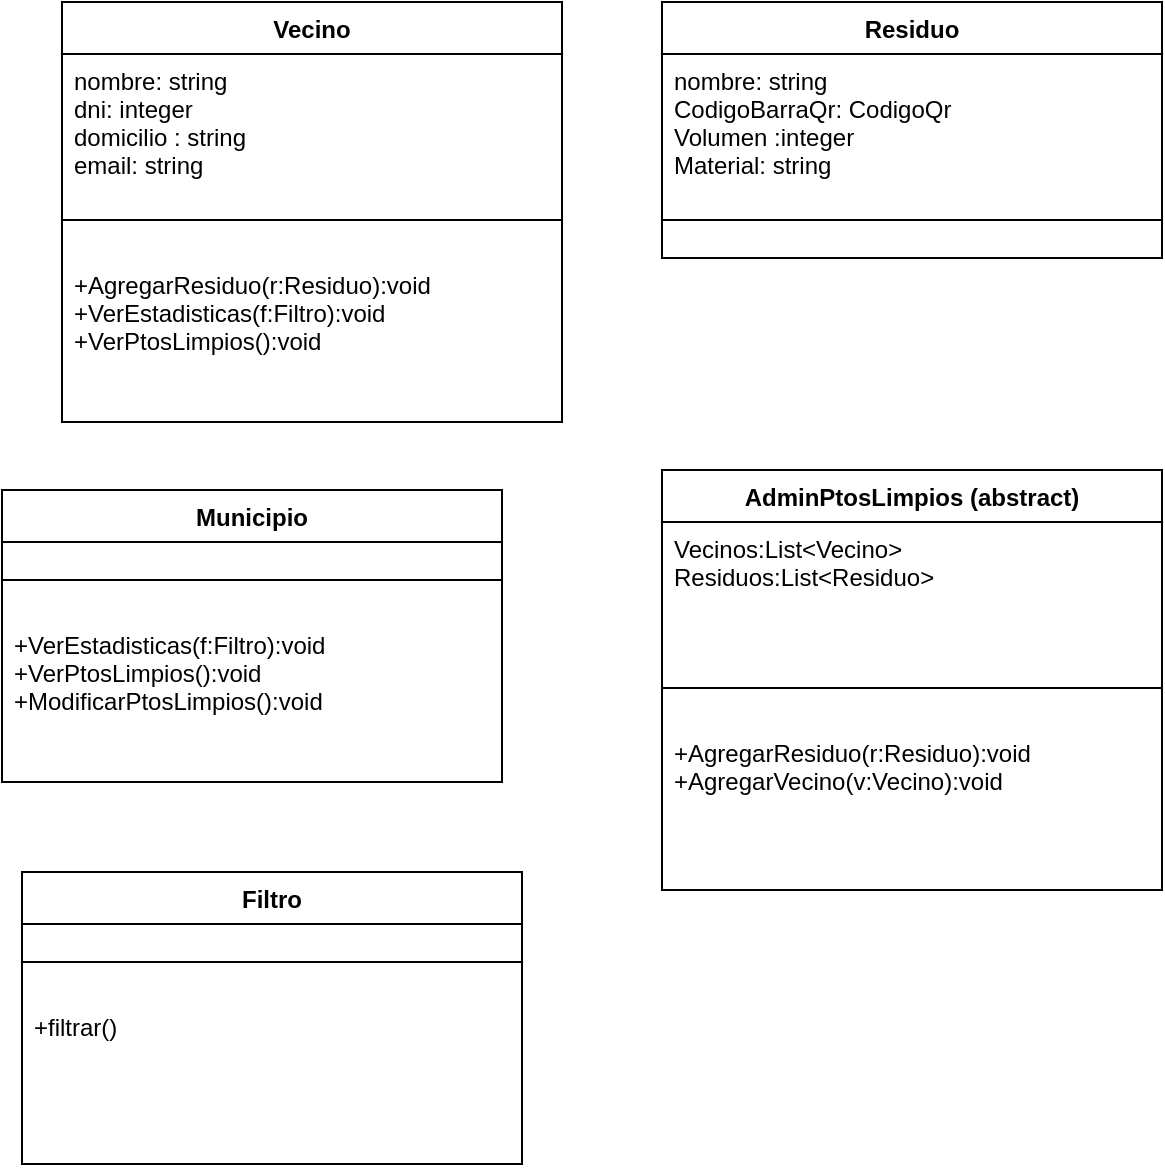 <mxfile version="10.6.7" type="google"><diagram id="nD1oel1144m8vxmoXZEA" name="Página-1"><mxGraphModel dx="742" dy="568" grid="1" gridSize="10" guides="1" tooltips="1" connect="1" arrows="1" fold="1" page="1" pageScale="1" pageWidth="827" pageHeight="1169" math="0" shadow="0"><root><mxCell id="0"/><mxCell id="1" parent="0"/><mxCell id="_hIDQA9mW6AM4OzYtJ9l-3" value="Vecino" style="swimlane;fontStyle=1;align=center;verticalAlign=top;childLayout=stackLayout;horizontal=1;startSize=26;horizontalStack=0;resizeParent=1;resizeParentMax=0;resizeLast=0;collapsible=1;marginBottom=0;" parent="1" vertex="1"><mxGeometry x="200" y="46" width="250" height="210" as="geometry"/></mxCell><mxCell id="_hIDQA9mW6AM4OzYtJ9l-4" value="nombre: string &#xa;dni: integer&#xa;domicilio : string&#xa;email: string&#xa;&#xa;" style="text;strokeColor=none;fillColor=none;align=left;verticalAlign=top;spacingLeft=4;spacingRight=4;overflow=hidden;rotatable=0;points=[[0,0.5],[1,0.5]];portConstraint=eastwest;" parent="_hIDQA9mW6AM4OzYtJ9l-3" vertex="1"><mxGeometry y="26" width="250" height="64" as="geometry"/></mxCell><mxCell id="_hIDQA9mW6AM4OzYtJ9l-5" value="" style="line;strokeWidth=1;fillColor=none;align=left;verticalAlign=middle;spacingTop=-1;spacingLeft=3;spacingRight=3;rotatable=0;labelPosition=right;points=[];portConstraint=eastwest;" parent="_hIDQA9mW6AM4OzYtJ9l-3" vertex="1"><mxGeometry y="90" width="250" height="38" as="geometry"/></mxCell><mxCell id="_hIDQA9mW6AM4OzYtJ9l-6" value="+AgregarResiduo(r:Residuo):void&#xa;+VerEstadisticas(f:Filtro):void&#xa;+VerPtosLimpios():void&#xa;" style="text;strokeColor=none;fillColor=none;align=left;verticalAlign=top;spacingLeft=4;spacingRight=4;overflow=hidden;rotatable=0;points=[[0,0.5],[1,0.5]];portConstraint=eastwest;" parent="_hIDQA9mW6AM4OzYtJ9l-3" vertex="1"><mxGeometry y="128" width="250" height="82" as="geometry"/></mxCell><mxCell id="WeSU0Z2Jcp-V1dzW4F_X-15" value="Residuo" style="swimlane;fontStyle=1;align=center;verticalAlign=top;childLayout=stackLayout;horizontal=1;startSize=26;horizontalStack=0;resizeParent=1;resizeParentMax=0;resizeLast=0;collapsible=1;marginBottom=0;" vertex="1" parent="1"><mxGeometry x="500" y="46" width="250" height="128" as="geometry"/></mxCell><mxCell id="WeSU0Z2Jcp-V1dzW4F_X-16" value="nombre: string &#xa;CodigoBarraQr: CodigoQr&#xa;Volumen :integer&#xa;Material: string&#xa;&#xa;" style="text;strokeColor=none;fillColor=none;align=left;verticalAlign=top;spacingLeft=4;spacingRight=4;overflow=hidden;rotatable=0;points=[[0,0.5],[1,0.5]];portConstraint=eastwest;" vertex="1" parent="WeSU0Z2Jcp-V1dzW4F_X-15"><mxGeometry y="26" width="250" height="64" as="geometry"/></mxCell><mxCell id="WeSU0Z2Jcp-V1dzW4F_X-17" value="" style="line;strokeWidth=1;fillColor=none;align=left;verticalAlign=middle;spacingTop=-1;spacingLeft=3;spacingRight=3;rotatable=0;labelPosition=right;points=[];portConstraint=eastwest;" vertex="1" parent="WeSU0Z2Jcp-V1dzW4F_X-15"><mxGeometry y="90" width="250" height="38" as="geometry"/></mxCell><mxCell id="WeSU0Z2Jcp-V1dzW4F_X-20" value="Municipio" style="swimlane;fontStyle=1;align=center;verticalAlign=top;childLayout=stackLayout;horizontal=1;startSize=26;horizontalStack=0;resizeParent=1;resizeParentMax=0;resizeLast=0;collapsible=1;marginBottom=0;" vertex="1" parent="1"><mxGeometry x="170" y="290" width="250" height="146" as="geometry"/></mxCell><mxCell id="WeSU0Z2Jcp-V1dzW4F_X-22" value="" style="line;strokeWidth=1;fillColor=none;align=left;verticalAlign=middle;spacingTop=-1;spacingLeft=3;spacingRight=3;rotatable=0;labelPosition=right;points=[];portConstraint=eastwest;" vertex="1" parent="WeSU0Z2Jcp-V1dzW4F_X-20"><mxGeometry y="26" width="250" height="38" as="geometry"/></mxCell><mxCell id="WeSU0Z2Jcp-V1dzW4F_X-23" value="+VerEstadisticas(f:Filtro):void&#xa;+VerPtosLimpios():void&#xa;+ModificarPtosLimpios():void&#xa;" style="text;strokeColor=none;fillColor=none;align=left;verticalAlign=top;spacingLeft=4;spacingRight=4;overflow=hidden;rotatable=0;points=[[0,0.5],[1,0.5]];portConstraint=eastwest;" vertex="1" parent="WeSU0Z2Jcp-V1dzW4F_X-20"><mxGeometry y="64" width="250" height="82" as="geometry"/></mxCell><mxCell id="WeSU0Z2Jcp-V1dzW4F_X-45" value="AdminPtosLimpios (abstract)" style="swimlane;fontStyle=1;align=center;verticalAlign=top;childLayout=stackLayout;horizontal=1;startSize=26;horizontalStack=0;resizeParent=1;resizeParentMax=0;resizeLast=0;collapsible=1;marginBottom=0;" vertex="1" parent="1"><mxGeometry x="500" y="280" width="250" height="210" as="geometry"/></mxCell><mxCell id="WeSU0Z2Jcp-V1dzW4F_X-46" value="Vecinos:List&lt;Vecino&gt;&#xa;Residuos:List&lt;Residuo&gt;&#xa;&#xa;" style="text;strokeColor=none;fillColor=none;align=left;verticalAlign=top;spacingLeft=4;spacingRight=4;overflow=hidden;rotatable=0;points=[[0,0.5],[1,0.5]];portConstraint=eastwest;" vertex="1" parent="WeSU0Z2Jcp-V1dzW4F_X-45"><mxGeometry y="26" width="250" height="64" as="geometry"/></mxCell><mxCell id="WeSU0Z2Jcp-V1dzW4F_X-47" value="" style="line;strokeWidth=1;fillColor=none;align=left;verticalAlign=middle;spacingTop=-1;spacingLeft=3;spacingRight=3;rotatable=0;labelPosition=right;points=[];portConstraint=eastwest;" vertex="1" parent="WeSU0Z2Jcp-V1dzW4F_X-45"><mxGeometry y="90" width="250" height="38" as="geometry"/></mxCell><mxCell id="WeSU0Z2Jcp-V1dzW4F_X-48" value="+AgregarResiduo(r:Residuo):void&#xa;+AgregarVecino(v:Vecino):void&#xa;" style="text;strokeColor=none;fillColor=none;align=left;verticalAlign=top;spacingLeft=4;spacingRight=4;overflow=hidden;rotatable=0;points=[[0,0.5],[1,0.5]];portConstraint=eastwest;" vertex="1" parent="WeSU0Z2Jcp-V1dzW4F_X-45"><mxGeometry y="128" width="250" height="82" as="geometry"/></mxCell><mxCell id="WeSU0Z2Jcp-V1dzW4F_X-49" value="Filtro" style="swimlane;fontStyle=1;align=center;verticalAlign=top;childLayout=stackLayout;horizontal=1;startSize=26;horizontalStack=0;resizeParent=1;resizeParentMax=0;resizeLast=0;collapsible=1;marginBottom=0;" vertex="1" parent="1"><mxGeometry x="180" y="481" width="250" height="146" as="geometry"/></mxCell><mxCell id="WeSU0Z2Jcp-V1dzW4F_X-50" value="" style="line;strokeWidth=1;fillColor=none;align=left;verticalAlign=middle;spacingTop=-1;spacingLeft=3;spacingRight=3;rotatable=0;labelPosition=right;points=[];portConstraint=eastwest;" vertex="1" parent="WeSU0Z2Jcp-V1dzW4F_X-49"><mxGeometry y="26" width="250" height="38" as="geometry"/></mxCell><mxCell id="WeSU0Z2Jcp-V1dzW4F_X-51" value="+filtrar()&#xa;" style="text;strokeColor=none;fillColor=none;align=left;verticalAlign=top;spacingLeft=4;spacingRight=4;overflow=hidden;rotatable=0;points=[[0,0.5],[1,0.5]];portConstraint=eastwest;" vertex="1" parent="WeSU0Z2Jcp-V1dzW4F_X-49"><mxGeometry y="64" width="250" height="82" as="geometry"/></mxCell></root></mxGraphModel></diagram></mxfile>